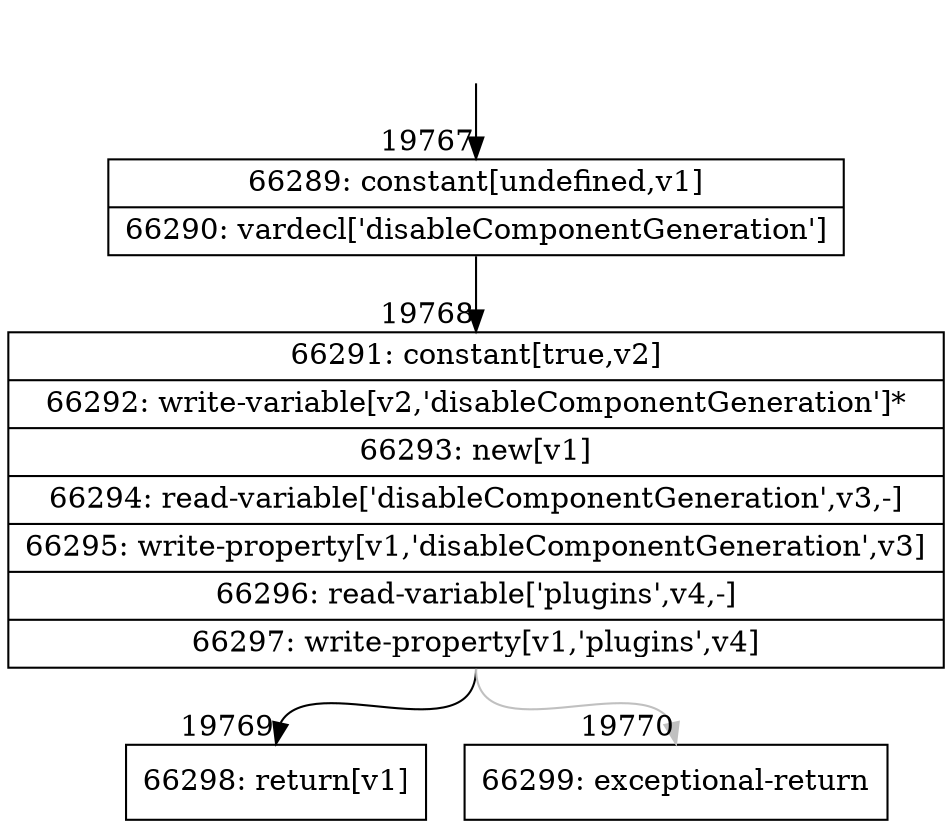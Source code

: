 digraph {
rankdir="TD"
BB_entry1706[shape=none,label=""];
BB_entry1706 -> BB19767 [tailport=s, headport=n, headlabel="    19767"]
BB19767 [shape=record label="{66289: constant[undefined,v1]|66290: vardecl['disableComponentGeneration']}" ] 
BB19767 -> BB19768 [tailport=s, headport=n, headlabel="      19768"]
BB19768 [shape=record label="{66291: constant[true,v2]|66292: write-variable[v2,'disableComponentGeneration']*|66293: new[v1]|66294: read-variable['disableComponentGeneration',v3,-]|66295: write-property[v1,'disableComponentGeneration',v3]|66296: read-variable['plugins',v4,-]|66297: write-property[v1,'plugins',v4]}" ] 
BB19768 -> BB19769 [tailport=s, headport=n, headlabel="      19769"]
BB19768 -> BB19770 [tailport=s, headport=n, color=gray, headlabel="      19770"]
BB19769 [shape=record label="{66298: return[v1]}" ] 
BB19770 [shape=record label="{66299: exceptional-return}" ] 
//#$~ 36949
}
